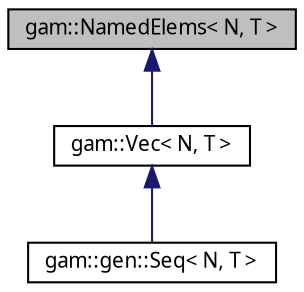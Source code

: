 digraph "gam::NamedElems&lt; N, T &gt;"
{
 // LATEX_PDF_SIZE
  bgcolor="transparent";
  edge [fontname="FreeSans.ttf",fontsize="10",labelfontname="FreeSans.ttf",labelfontsize="10"];
  node [fontname="FreeSans.ttf",fontsize="10",shape=record];
  Node1 [label="gam::NamedElems\< N, T \>",height=0.2,width=0.4,color="black", fillcolor="grey75", style="filled", fontcolor="black",tooltip=" "];
  Node1 -> Node2 [dir="back",color="midnightblue",fontsize="10",style="solid",fontname="FreeSans.ttf"];
  Node2 [label="gam::Vec\< N, T \>",height=0.2,width=0.4,color="black",URL="$classgam_1_1_vec.html",tooltip="N-vector or fixed-size array."];
  Node2 -> Node3 [dir="back",color="midnightblue",fontsize="10",style="solid",fontname="FreeSans.ttf"];
  Node3 [label="gam::gen::Seq\< N, T \>",height=0.2,width=0.4,color="black",URL="$classgam_1_1gen_1_1_seq.html",tooltip="Fixed-sized array with a sequence generator."];
}
